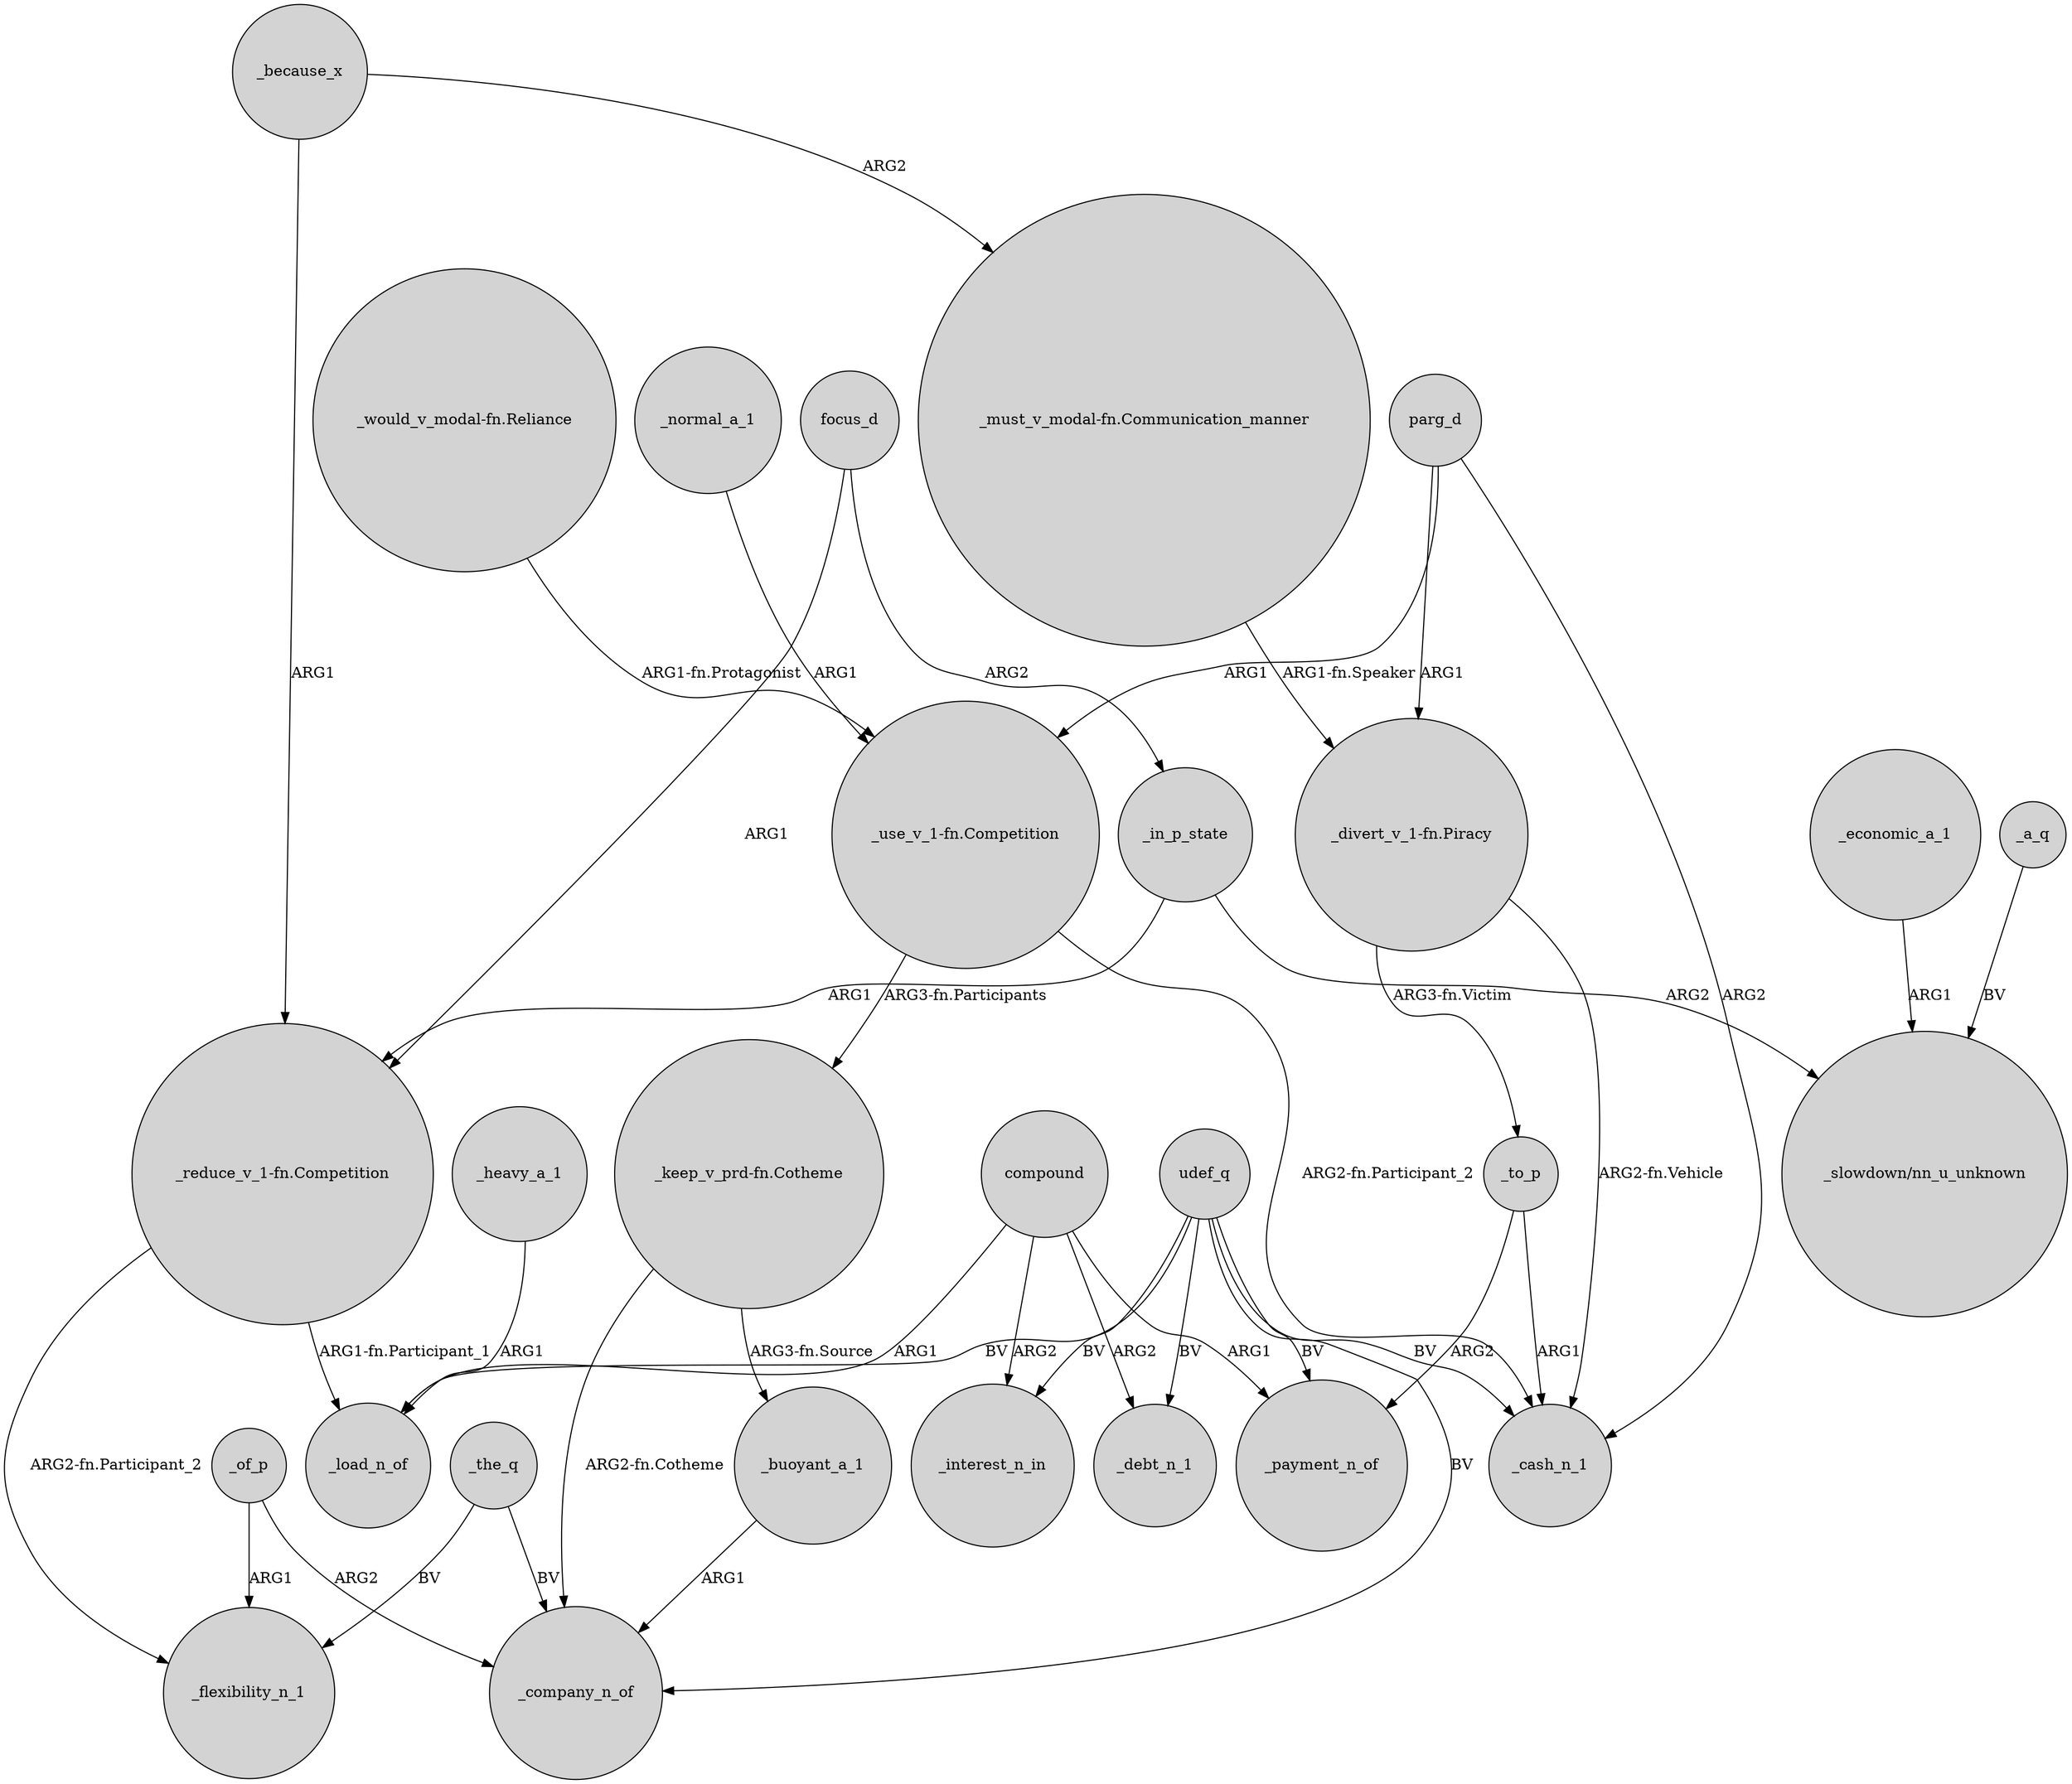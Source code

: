 digraph {
	node [shape=circle style=filled]
	_the_q -> _flexibility_n_1 [label=BV]
	compound -> _load_n_of [label=ARG1]
	udef_q -> _cash_n_1 [label=BV]
	focus_d -> _in_p_state [label=ARG2]
	_of_p -> _flexibility_n_1 [label=ARG1]
	_economic_a_1 -> "_slowdown/nn_u_unknown" [label=ARG1]
	"_reduce_v_1-fn.Competition" -> _flexibility_n_1 [label="ARG2-fn.Participant_2"]
	"_would_v_modal-fn.Reliance" -> "_use_v_1-fn.Competition" [label="ARG1-fn.Protagonist"]
	_heavy_a_1 -> _load_n_of [label=ARG1]
	_because_x -> "_must_v_modal-fn.Communication_manner" [label=ARG2]
	_to_p -> _cash_n_1 [label=ARG1]
	parg_d -> "_divert_v_1-fn.Piracy" [label=ARG1]
	udef_q -> _load_n_of [label=BV]
	"_divert_v_1-fn.Piracy" -> _to_p [label="ARG3-fn.Victim"]
	parg_d -> "_use_v_1-fn.Competition" [label=ARG1]
	_normal_a_1 -> "_use_v_1-fn.Competition" [label=ARG1]
	_in_p_state -> "_slowdown/nn_u_unknown" [label=ARG2]
	"_must_v_modal-fn.Communication_manner" -> "_divert_v_1-fn.Piracy" [label="ARG1-fn.Speaker"]
	_in_p_state -> "_reduce_v_1-fn.Competition" [label=ARG1]
	udef_q -> _debt_n_1 [label=BV]
	"_divert_v_1-fn.Piracy" -> _cash_n_1 [label="ARG2-fn.Vehicle"]
	parg_d -> _cash_n_1 [label=ARG2]
	udef_q -> _company_n_of [label=BV]
	"_keep_v_prd-fn.Cotheme" -> _buoyant_a_1 [label="ARG3-fn.Source"]
	_to_p -> _payment_n_of [label=ARG2]
	"_use_v_1-fn.Competition" -> _cash_n_1 [label="ARG2-fn.Participant_2"]
	_because_x -> "_reduce_v_1-fn.Competition" [label=ARG1]
	compound -> _debt_n_1 [label=ARG2]
	"_use_v_1-fn.Competition" -> "_keep_v_prd-fn.Cotheme" [label="ARG3-fn.Participants"]
	udef_q -> _payment_n_of [label=BV]
	"_keep_v_prd-fn.Cotheme" -> _company_n_of [label="ARG2-fn.Cotheme"]
	focus_d -> "_reduce_v_1-fn.Competition" [label=ARG1]
	"_reduce_v_1-fn.Competition" -> _load_n_of [label="ARG1-fn.Participant_1"]
	_of_p -> _company_n_of [label=ARG2]
	udef_q -> _interest_n_in [label=BV]
	_buoyant_a_1 -> _company_n_of [label=ARG1]
	compound -> _payment_n_of [label=ARG1]
	_a_q -> "_slowdown/nn_u_unknown" [label=BV]
	_the_q -> _company_n_of [label=BV]
	compound -> _interest_n_in [label=ARG2]
}

